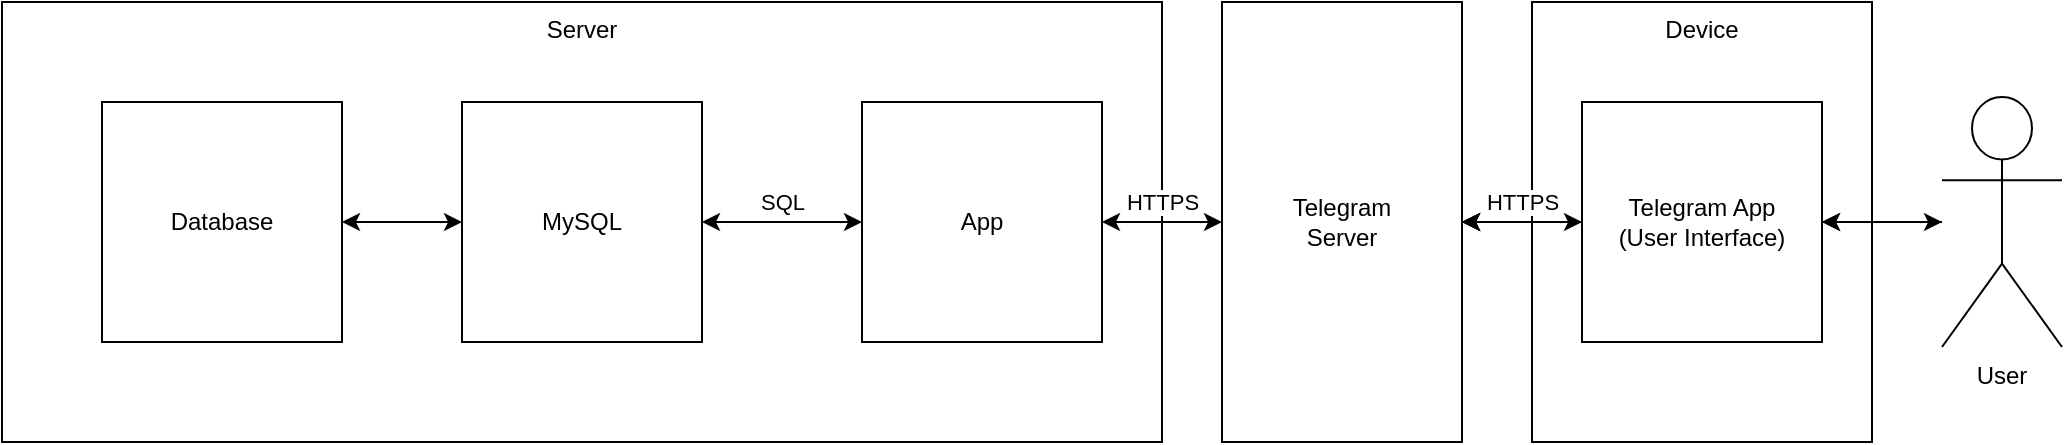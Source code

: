 <mxfile version="28.0.4">
  <diagram name="Страница — 1" id="GeJDBFk3xVzfYJliv-rb">
    <mxGraphModel dx="1358" dy="801" grid="1" gridSize="10" guides="1" tooltips="1" connect="1" arrows="1" fold="1" page="1" pageScale="1" pageWidth="1169" pageHeight="827" math="0" shadow="0">
      <root>
        <mxCell id="0" />
        <mxCell id="1" parent="0" />
        <mxCell id="VEfHXI58vLWsMOqvnMO2-29" value="" style="edgeStyle=orthogonalEdgeStyle;rounded=0;orthogonalLoop=1;jettySize=auto;html=1;" edge="1" parent="1" source="VEfHXI58vLWsMOqvnMO2-26" target="VEfHXI58vLWsMOqvnMO2-5">
          <mxGeometry relative="1" as="geometry" />
        </mxCell>
        <mxCell id="VEfHXI58vLWsMOqvnMO2-31" value="" style="edgeStyle=orthogonalEdgeStyle;rounded=0;orthogonalLoop=1;jettySize=auto;html=1;" edge="1" parent="1" source="VEfHXI58vLWsMOqvnMO2-26" target="VEfHXI58vLWsMOqvnMO2-5">
          <mxGeometry relative="1" as="geometry" />
        </mxCell>
        <mxCell id="VEfHXI58vLWsMOqvnMO2-26" value="Device" style="rounded=0;whiteSpace=wrap;html=1;verticalAlign=top;" vertex="1" parent="1">
          <mxGeometry x="835" y="260" width="170" height="220" as="geometry" />
        </mxCell>
        <mxCell id="VEfHXI58vLWsMOqvnMO2-16" value="Server" style="rounded=0;whiteSpace=wrap;html=1;verticalAlign=top;" vertex="1" parent="1">
          <mxGeometry x="70" y="260" width="580" height="220" as="geometry" />
        </mxCell>
        <mxCell id="VEfHXI58vLWsMOqvnMO2-9" style="edgeStyle=orthogonalEdgeStyle;rounded=0;orthogonalLoop=1;jettySize=auto;html=1;startArrow=classic;startFill=1;" edge="1" parent="1" source="VEfHXI58vLWsMOqvnMO2-2" target="VEfHXI58vLWsMOqvnMO2-3">
          <mxGeometry relative="1" as="geometry" />
        </mxCell>
        <mxCell id="VEfHXI58vLWsMOqvnMO2-2" value="Database" style="rounded=0;whiteSpace=wrap;html=1;" vertex="1" parent="1">
          <mxGeometry x="120" y="310" width="120" height="120" as="geometry" />
        </mxCell>
        <mxCell id="VEfHXI58vLWsMOqvnMO2-10" style="edgeStyle=orthogonalEdgeStyle;rounded=0;orthogonalLoop=1;jettySize=auto;html=1;startArrow=classic;startFill=1;" edge="1" parent="1" source="VEfHXI58vLWsMOqvnMO2-3" target="VEfHXI58vLWsMOqvnMO2-4">
          <mxGeometry relative="1" as="geometry" />
        </mxCell>
        <mxCell id="VEfHXI58vLWsMOqvnMO2-18" value="SQL" style="edgeLabel;html=1;align=center;verticalAlign=middle;resizable=0;points=[];" vertex="1" connectable="0" parent="VEfHXI58vLWsMOqvnMO2-10">
          <mxGeometry y="2" relative="1" as="geometry">
            <mxPoint y="-8" as="offset" />
          </mxGeometry>
        </mxCell>
        <mxCell id="VEfHXI58vLWsMOqvnMO2-3" value="MySQL" style="rounded=0;whiteSpace=wrap;html=1;" vertex="1" parent="1">
          <mxGeometry x="300" y="310" width="120" height="120" as="geometry" />
        </mxCell>
        <mxCell id="VEfHXI58vLWsMOqvnMO2-11" style="edgeStyle=orthogonalEdgeStyle;rounded=0;orthogonalLoop=1;jettySize=auto;html=1;startArrow=classic;startFill=1;" edge="1" parent="1" source="VEfHXI58vLWsMOqvnMO2-4" target="VEfHXI58vLWsMOqvnMO2-5">
          <mxGeometry relative="1" as="geometry" />
        </mxCell>
        <mxCell id="VEfHXI58vLWsMOqvnMO2-19" value="HTTPS" style="edgeLabel;html=1;align=center;verticalAlign=middle;resizable=0;points=[];" vertex="1" connectable="0" parent="VEfHXI58vLWsMOqvnMO2-11">
          <mxGeometry x="0.025" y="-2" relative="1" as="geometry">
            <mxPoint x="-1" y="-12" as="offset" />
          </mxGeometry>
        </mxCell>
        <mxCell id="VEfHXI58vLWsMOqvnMO2-4" value="App" style="rounded=0;whiteSpace=wrap;html=1;" vertex="1" parent="1">
          <mxGeometry x="500" y="310" width="120" height="120" as="geometry" />
        </mxCell>
        <mxCell id="VEfHXI58vLWsMOqvnMO2-25" style="edgeStyle=orthogonalEdgeStyle;rounded=0;orthogonalLoop=1;jettySize=auto;html=1;startArrow=classic;startFill=1;" edge="1" parent="1" source="VEfHXI58vLWsMOqvnMO2-5" target="VEfHXI58vLWsMOqvnMO2-22">
          <mxGeometry relative="1" as="geometry">
            <mxPoint x="830" y="370" as="targetPoint" />
          </mxGeometry>
        </mxCell>
        <mxCell id="VEfHXI58vLWsMOqvnMO2-28" value="HTTPS" style="edgeLabel;html=1;align=center;verticalAlign=middle;resizable=0;points=[];" vertex="1" connectable="0" parent="VEfHXI58vLWsMOqvnMO2-25">
          <mxGeometry x="0.222" y="1" relative="1" as="geometry">
            <mxPoint x="-7" y="-9" as="offset" />
          </mxGeometry>
        </mxCell>
        <mxCell id="VEfHXI58vLWsMOqvnMO2-5" value="Telegram&lt;br&gt;Server" style="rounded=0;whiteSpace=wrap;html=1;" vertex="1" parent="1">
          <mxGeometry x="680" y="260" width="120" height="220" as="geometry" />
        </mxCell>
        <mxCell id="VEfHXI58vLWsMOqvnMO2-23" style="edgeStyle=orthogonalEdgeStyle;rounded=0;orthogonalLoop=1;jettySize=auto;html=1;" edge="1" parent="1" source="VEfHXI58vLWsMOqvnMO2-6" target="VEfHXI58vLWsMOqvnMO2-22">
          <mxGeometry relative="1" as="geometry" />
        </mxCell>
        <mxCell id="VEfHXI58vLWsMOqvnMO2-24" value="&lt;div&gt;&lt;br&gt;&lt;/div&gt;&lt;div&gt;&lt;br&gt;&lt;/div&gt;" style="edgeStyle=orthogonalEdgeStyle;rounded=0;orthogonalLoop=1;jettySize=auto;html=1;startArrow=classic;startFill=1;" edge="1" parent="1" source="VEfHXI58vLWsMOqvnMO2-6" target="VEfHXI58vLWsMOqvnMO2-22">
          <mxGeometry relative="1" as="geometry" />
        </mxCell>
        <mxCell id="VEfHXI58vLWsMOqvnMO2-6" value="User" style="rounded=0;whiteSpace=wrap;html=1;shape=umlActor;verticalLabelPosition=bottom;verticalAlign=top;outlineConnect=0;" vertex="1" parent="1">
          <mxGeometry x="1040" y="307.5" width="60" height="125" as="geometry" />
        </mxCell>
        <mxCell id="VEfHXI58vLWsMOqvnMO2-30" value="" style="edgeStyle=orthogonalEdgeStyle;rounded=0;orthogonalLoop=1;jettySize=auto;html=1;" edge="1" parent="1" source="VEfHXI58vLWsMOqvnMO2-22" target="VEfHXI58vLWsMOqvnMO2-5">
          <mxGeometry relative="1" as="geometry" />
        </mxCell>
        <mxCell id="VEfHXI58vLWsMOqvnMO2-22" value="Telegram App&lt;div&gt;(User Interface)&lt;/div&gt;" style="rounded=0;whiteSpace=wrap;html=1;" vertex="1" parent="1">
          <mxGeometry x="860" y="310" width="120" height="120" as="geometry" />
        </mxCell>
      </root>
    </mxGraphModel>
  </diagram>
</mxfile>
